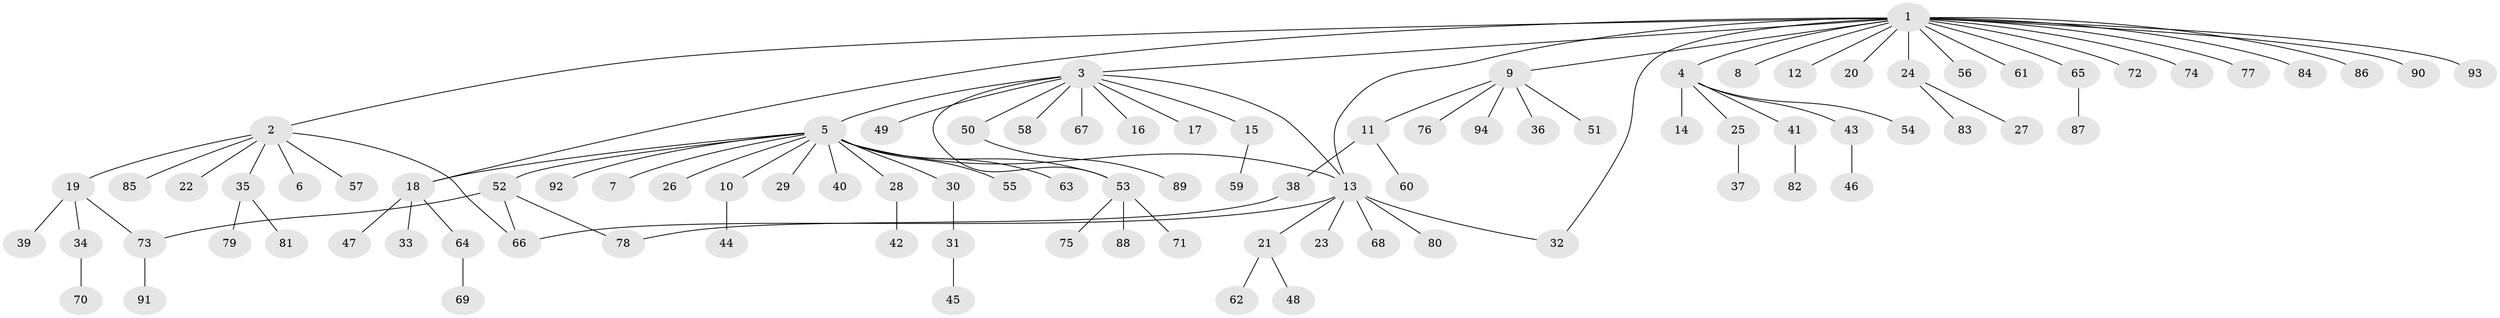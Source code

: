 // Generated by graph-tools (version 1.1) at 2025/35/03/09/25 02:35:45]
// undirected, 94 vertices, 102 edges
graph export_dot {
graph [start="1"]
  node [color=gray90,style=filled];
  1;
  2;
  3;
  4;
  5;
  6;
  7;
  8;
  9;
  10;
  11;
  12;
  13;
  14;
  15;
  16;
  17;
  18;
  19;
  20;
  21;
  22;
  23;
  24;
  25;
  26;
  27;
  28;
  29;
  30;
  31;
  32;
  33;
  34;
  35;
  36;
  37;
  38;
  39;
  40;
  41;
  42;
  43;
  44;
  45;
  46;
  47;
  48;
  49;
  50;
  51;
  52;
  53;
  54;
  55;
  56;
  57;
  58;
  59;
  60;
  61;
  62;
  63;
  64;
  65;
  66;
  67;
  68;
  69;
  70;
  71;
  72;
  73;
  74;
  75;
  76;
  77;
  78;
  79;
  80;
  81;
  82;
  83;
  84;
  85;
  86;
  87;
  88;
  89;
  90;
  91;
  92;
  93;
  94;
  1 -- 2;
  1 -- 3;
  1 -- 4;
  1 -- 8;
  1 -- 9;
  1 -- 12;
  1 -- 13;
  1 -- 18;
  1 -- 20;
  1 -- 24;
  1 -- 32;
  1 -- 56;
  1 -- 61;
  1 -- 65;
  1 -- 72;
  1 -- 74;
  1 -- 77;
  1 -- 84;
  1 -- 86;
  1 -- 90;
  1 -- 93;
  2 -- 6;
  2 -- 19;
  2 -- 22;
  2 -- 35;
  2 -- 57;
  2 -- 66;
  2 -- 85;
  3 -- 5;
  3 -- 13;
  3 -- 15;
  3 -- 16;
  3 -- 17;
  3 -- 49;
  3 -- 50;
  3 -- 53;
  3 -- 58;
  3 -- 67;
  4 -- 14;
  4 -- 25;
  4 -- 41;
  4 -- 43;
  4 -- 54;
  5 -- 7;
  5 -- 10;
  5 -- 13;
  5 -- 18;
  5 -- 26;
  5 -- 28;
  5 -- 29;
  5 -- 30;
  5 -- 40;
  5 -- 52;
  5 -- 53;
  5 -- 55;
  5 -- 63;
  5 -- 92;
  9 -- 11;
  9 -- 36;
  9 -- 51;
  9 -- 76;
  9 -- 94;
  10 -- 44;
  11 -- 38;
  11 -- 60;
  13 -- 21;
  13 -- 23;
  13 -- 32;
  13 -- 66;
  13 -- 68;
  13 -- 80;
  15 -- 59;
  18 -- 33;
  18 -- 47;
  18 -- 64;
  19 -- 34;
  19 -- 39;
  19 -- 73;
  21 -- 48;
  21 -- 62;
  24 -- 27;
  24 -- 83;
  25 -- 37;
  28 -- 42;
  30 -- 31;
  31 -- 45;
  34 -- 70;
  35 -- 79;
  35 -- 81;
  38 -- 78;
  41 -- 82;
  43 -- 46;
  50 -- 89;
  52 -- 66;
  52 -- 73;
  52 -- 78;
  53 -- 71;
  53 -- 75;
  53 -- 88;
  64 -- 69;
  65 -- 87;
  73 -- 91;
}
